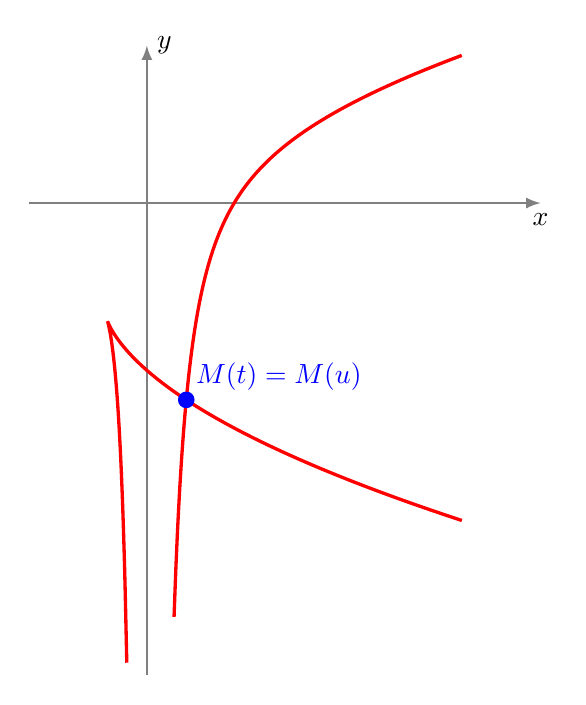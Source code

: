 \begin{tikzpicture}[scale=0.5]

     \draw[->,>=latex,thick, gray] (-3,0)--(10,0) node[below,black] {$x$};
     \draw[->,>=latex,thick, gray] (0,-12)--(0,4) node[right,black] {$y$};
     \draw [very thick, color=red,samples=100,smooth, domain=0.3:2] plot({2*\x+\x*\x},{2*\x-1/(\x*\x)});
     \draw [very thick, color=red,samples=100,smooth, domain=-4:-0.3] plot({2*\x+\x*\x},{2*\x-1/(\x*\x)});

  	\fill[blue] (1,-5) circle (6pt) node[above right] {$M(t)=M(u)$};
\end{tikzpicture}
